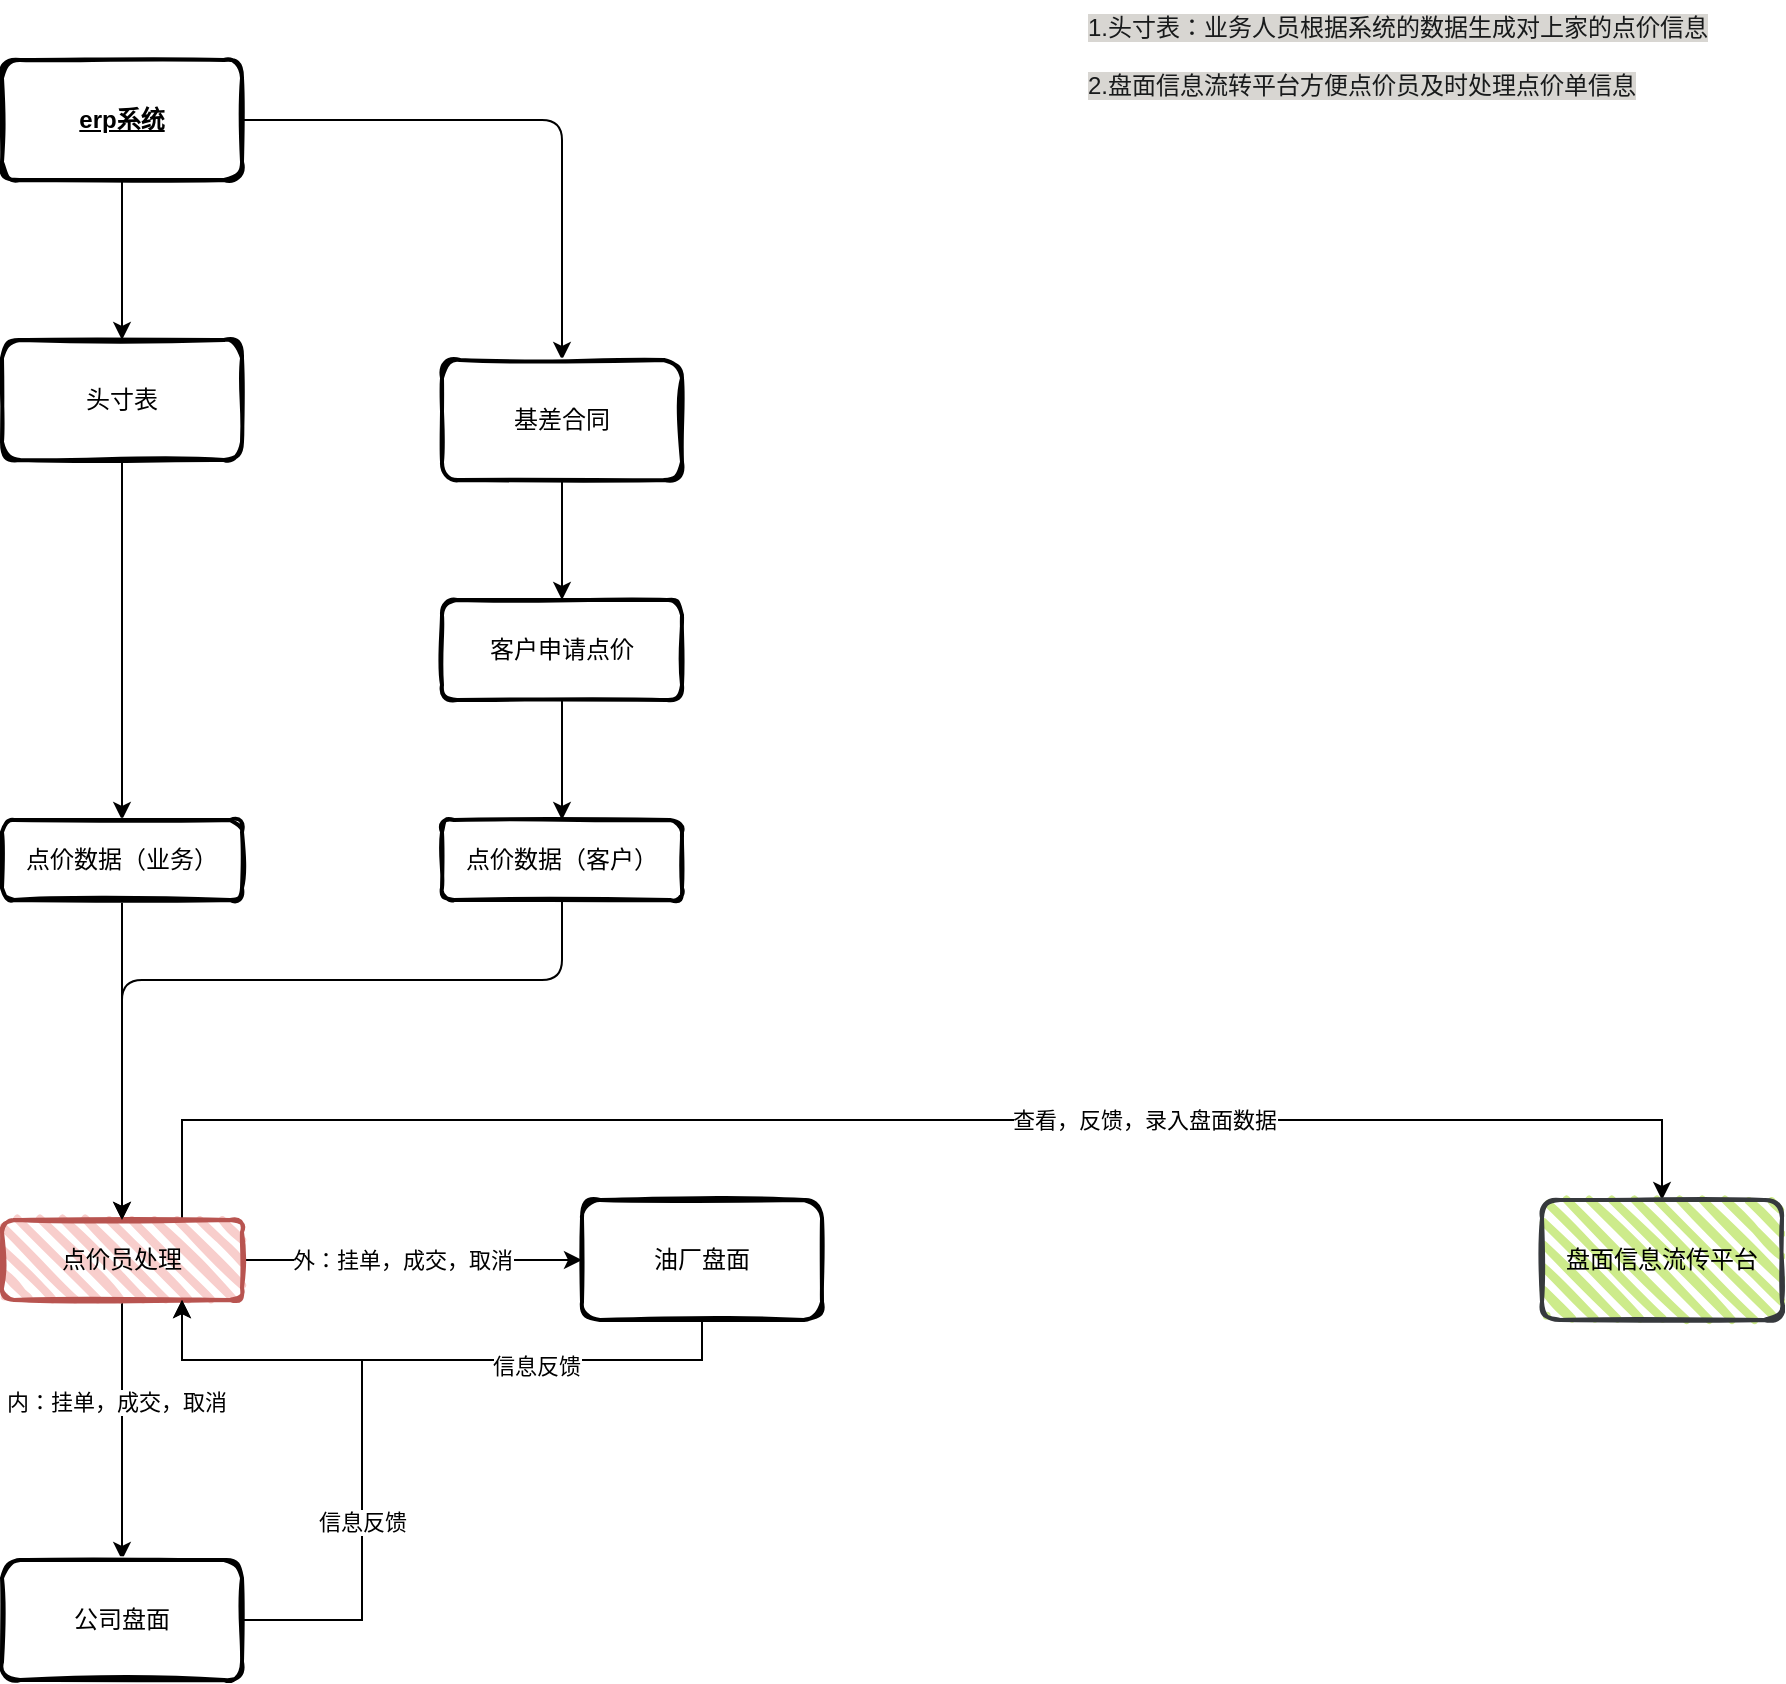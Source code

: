 <mxfile version="14.2.4" type="github">
  <diagram id="lXcrfVVGrMA9aEeiEGAd" name="Page-1">
    <mxGraphModel dx="1422" dy="716" grid="1" gridSize="10" guides="1" tooltips="1" connect="1" arrows="1" fold="1" page="1" pageScale="1" pageWidth="827" pageHeight="1169" math="0" shadow="0">
      <root>
        <mxCell id="0" />
        <mxCell id="1" parent="0" />
        <mxCell id="QCMrL3q-_LH4yGfjp8Oc-3" style="edgeStyle=orthogonalEdgeStyle;curved=0;rounded=1;sketch=0;orthogonalLoop=1;jettySize=auto;html=1;entryX=0.5;entryY=0;entryDx=0;entryDy=0;" parent="1" source="QCMrL3q-_LH4yGfjp8Oc-1" edge="1" target="QCMrL3q-_LH4yGfjp8Oc-4">
          <mxGeometry relative="1" as="geometry">
            <mxPoint x="220" y="490" as="targetPoint" />
          </mxGeometry>
        </mxCell>
        <mxCell id="QCMrL3q-_LH4yGfjp8Oc-22" style="edgeStyle=orthogonalEdgeStyle;curved=0;rounded=1;sketch=0;orthogonalLoop=1;jettySize=auto;html=1;entryX=0.5;entryY=0;entryDx=0;entryDy=0;" parent="1" source="QCMrL3q-_LH4yGfjp8Oc-1" target="QCMrL3q-_LH4yGfjp8Oc-20" edge="1">
          <mxGeometry relative="1" as="geometry" />
        </mxCell>
        <mxCell id="QCMrL3q-_LH4yGfjp8Oc-1" value="&lt;b&gt;&lt;u&gt;&lt;font color=&quot;#000000&quot;&gt;erp系统&lt;/font&gt;&lt;/u&gt;&lt;/b&gt;" style="rounded=1;whiteSpace=wrap;html=1;strokeWidth=2;fillWeight=4;hachureGap=8;hachureAngle=45;sketch=1;" parent="1" vertex="1">
          <mxGeometry x="160" y="210" width="120" height="60" as="geometry" />
        </mxCell>
        <mxCell id="QCMrL3q-_LH4yGfjp8Oc-13" style="edgeStyle=orthogonalEdgeStyle;curved=0;rounded=1;sketch=0;orthogonalLoop=1;jettySize=auto;html=1;entryX=0.5;entryY=0;entryDx=0;entryDy=0;" parent="1" source="QCMrL3q-_LH4yGfjp8Oc-4" target="QCMrL3q-_LH4yGfjp8Oc-7" edge="1">
          <mxGeometry relative="1" as="geometry" />
        </mxCell>
        <mxCell id="QCMrL3q-_LH4yGfjp8Oc-4" value="头寸表" style="rounded=1;whiteSpace=wrap;html=1;strokeWidth=2;fillWeight=4;hachureGap=8;hachureAngle=45;sketch=1;" parent="1" vertex="1">
          <mxGeometry x="160" y="350" width="120" height="60" as="geometry" />
        </mxCell>
        <mxCell id="QCMrL3q-_LH4yGfjp8Oc-14" style="edgeStyle=orthogonalEdgeStyle;curved=0;rounded=1;sketch=0;orthogonalLoop=1;jettySize=auto;html=1;entryX=0.5;entryY=0;entryDx=0;entryDy=0;" parent="1" source="QCMrL3q-_LH4yGfjp8Oc-7" target="QCMrL3q-_LH4yGfjp8Oc-10" edge="1">
          <mxGeometry relative="1" as="geometry" />
        </mxCell>
        <mxCell id="QCMrL3q-_LH4yGfjp8Oc-7" value="点价数据（业务）" style="rounded=1;whiteSpace=wrap;html=1;strokeWidth=2;fillWeight=4;hachureGap=8;hachureAngle=45;sketch=1;" parent="1" vertex="1">
          <mxGeometry x="160" y="590" width="120" height="40" as="geometry" />
        </mxCell>
        <mxCell id="onFKZqTKDnlbbtL8t5uv-3" style="edgeStyle=orthogonalEdgeStyle;rounded=0;orthogonalLoop=1;jettySize=auto;html=1;entryX=0.5;entryY=0;entryDx=0;entryDy=0;" edge="1" parent="1" source="QCMrL3q-_LH4yGfjp8Oc-10" target="QCMrL3q-_LH4yGfjp8Oc-29">
          <mxGeometry relative="1" as="geometry">
            <Array as="points">
              <mxPoint x="250" y="740" />
              <mxPoint x="990" y="740" />
            </Array>
          </mxGeometry>
        </mxCell>
        <mxCell id="onFKZqTKDnlbbtL8t5uv-4" value="查看，反馈，录入盘面数据" style="edgeLabel;html=1;align=center;verticalAlign=middle;resizable=0;points=[];" vertex="1" connectable="0" parent="onFKZqTKDnlbbtL8t5uv-3">
          <mxGeometry x="0.076" relative="1" as="geometry">
            <mxPoint x="84" as="offset" />
          </mxGeometry>
        </mxCell>
        <mxCell id="onFKZqTKDnlbbtL8t5uv-10" style="edgeStyle=orthogonalEdgeStyle;rounded=0;orthogonalLoop=1;jettySize=auto;html=1;" edge="1" parent="1" source="QCMrL3q-_LH4yGfjp8Oc-10" target="QCMrL3q-_LH4yGfjp8Oc-12">
          <mxGeometry relative="1" as="geometry" />
        </mxCell>
        <mxCell id="onFKZqTKDnlbbtL8t5uv-11" value="外：挂单，成交，取消" style="edgeLabel;html=1;align=center;verticalAlign=middle;resizable=0;points=[];" vertex="1" connectable="0" parent="onFKZqTKDnlbbtL8t5uv-10">
          <mxGeometry x="-0.235" y="1" relative="1" as="geometry">
            <mxPoint x="15" y="1" as="offset" />
          </mxGeometry>
        </mxCell>
        <mxCell id="onFKZqTKDnlbbtL8t5uv-14" style="edgeStyle=orthogonalEdgeStyle;rounded=0;orthogonalLoop=1;jettySize=auto;html=1;entryX=0.5;entryY=0;entryDx=0;entryDy=0;" edge="1" parent="1" source="QCMrL3q-_LH4yGfjp8Oc-10" target="QCMrL3q-_LH4yGfjp8Oc-16">
          <mxGeometry relative="1" as="geometry" />
        </mxCell>
        <mxCell id="onFKZqTKDnlbbtL8t5uv-15" value="内：挂单，成交，取消" style="edgeLabel;html=1;align=center;verticalAlign=middle;resizable=0;points=[];" vertex="1" connectable="0" parent="onFKZqTKDnlbbtL8t5uv-14">
          <mxGeometry x="-0.215" y="-3" relative="1" as="geometry">
            <mxPoint as="offset" />
          </mxGeometry>
        </mxCell>
        <mxCell id="QCMrL3q-_LH4yGfjp8Oc-10" value="点价员处理" style="rounded=1;whiteSpace=wrap;html=1;strokeWidth=2;fillWeight=4;hachureGap=8;hachureAngle=45;sketch=1;fillColor=#f8cecc;strokeColor=#b85450;" parent="1" vertex="1">
          <mxGeometry x="160" y="790" width="120" height="40" as="geometry" />
        </mxCell>
        <mxCell id="onFKZqTKDnlbbtL8t5uv-21" style="edgeStyle=orthogonalEdgeStyle;rounded=0;orthogonalLoop=1;jettySize=auto;html=1;entryX=0.75;entryY=1;entryDx=0;entryDy=0;" edge="1" parent="1" source="QCMrL3q-_LH4yGfjp8Oc-12" target="QCMrL3q-_LH4yGfjp8Oc-10">
          <mxGeometry relative="1" as="geometry">
            <Array as="points">
              <mxPoint x="510" y="860" />
              <mxPoint x="250" y="860" />
            </Array>
          </mxGeometry>
        </mxCell>
        <mxCell id="onFKZqTKDnlbbtL8t5uv-24" value="信息反馈" style="edgeLabel;html=1;align=center;verticalAlign=middle;resizable=0;points=[];" vertex="1" connectable="0" parent="onFKZqTKDnlbbtL8t5uv-21">
          <mxGeometry x="-0.336" y="3" relative="1" as="geometry">
            <mxPoint as="offset" />
          </mxGeometry>
        </mxCell>
        <mxCell id="QCMrL3q-_LH4yGfjp8Oc-12" value="油厂盘面" style="rounded=1;whiteSpace=wrap;html=1;strokeWidth=2;fillWeight=4;hachureGap=8;hachureAngle=45;sketch=1;" parent="1" vertex="1">
          <mxGeometry x="450" y="780" width="120" height="60" as="geometry" />
        </mxCell>
        <mxCell id="onFKZqTKDnlbbtL8t5uv-22" style="edgeStyle=orthogonalEdgeStyle;rounded=0;orthogonalLoop=1;jettySize=auto;html=1;entryX=0.75;entryY=1;entryDx=0;entryDy=0;" edge="1" parent="1" source="QCMrL3q-_LH4yGfjp8Oc-16" target="QCMrL3q-_LH4yGfjp8Oc-10">
          <mxGeometry relative="1" as="geometry">
            <Array as="points">
              <mxPoint x="340" y="990" />
              <mxPoint x="340" y="860" />
              <mxPoint x="250" y="860" />
            </Array>
          </mxGeometry>
        </mxCell>
        <mxCell id="onFKZqTKDnlbbtL8t5uv-23" value="信息反馈" style="edgeLabel;html=1;align=center;verticalAlign=middle;resizable=0;points=[];" vertex="1" connectable="0" parent="onFKZqTKDnlbbtL8t5uv-22">
          <mxGeometry x="-0.297" relative="1" as="geometry">
            <mxPoint as="offset" />
          </mxGeometry>
        </mxCell>
        <mxCell id="QCMrL3q-_LH4yGfjp8Oc-16" value="公司盘面" style="rounded=1;whiteSpace=wrap;html=1;strokeWidth=2;fillWeight=4;hachureGap=8;hachureAngle=45;sketch=1;" parent="1" vertex="1">
          <mxGeometry x="160" y="960" width="120" height="60" as="geometry" />
        </mxCell>
        <mxCell id="QCMrL3q-_LH4yGfjp8Oc-23" style="edgeStyle=orthogonalEdgeStyle;curved=0;rounded=1;sketch=0;orthogonalLoop=1;jettySize=auto;html=1;" parent="1" source="QCMrL3q-_LH4yGfjp8Oc-20" target="QCMrL3q-_LH4yGfjp8Oc-24" edge="1">
          <mxGeometry relative="1" as="geometry">
            <mxPoint x="650" y="220" as="targetPoint" />
          </mxGeometry>
        </mxCell>
        <mxCell id="QCMrL3q-_LH4yGfjp8Oc-20" value="基差合同" style="rounded=1;whiteSpace=wrap;html=1;strokeWidth=2;fillWeight=4;hachureGap=8;hachureAngle=45;sketch=1;" parent="1" vertex="1">
          <mxGeometry x="380" y="360" width="120" height="60" as="geometry" />
        </mxCell>
        <mxCell id="onFKZqTKDnlbbtL8t5uv-6" style="edgeStyle=orthogonalEdgeStyle;rounded=0;orthogonalLoop=1;jettySize=auto;html=1;entryX=0.5;entryY=0;entryDx=0;entryDy=0;" edge="1" parent="1" source="QCMrL3q-_LH4yGfjp8Oc-24" target="QCMrL3q-_LH4yGfjp8Oc-26">
          <mxGeometry relative="1" as="geometry" />
        </mxCell>
        <mxCell id="QCMrL3q-_LH4yGfjp8Oc-24" value="客户申请点价" style="rounded=1;whiteSpace=wrap;html=1;strokeWidth=2;fillWeight=4;hachureGap=8;hachureAngle=45;sketch=1;" parent="1" vertex="1">
          <mxGeometry x="380" y="480" width="120" height="50" as="geometry" />
        </mxCell>
        <mxCell id="QCMrL3q-_LH4yGfjp8Oc-28" style="edgeStyle=orthogonalEdgeStyle;curved=0;rounded=1;sketch=0;orthogonalLoop=1;jettySize=auto;html=1;exitX=0.5;exitY=1;exitDx=0;exitDy=0;" parent="1" source="QCMrL3q-_LH4yGfjp8Oc-26" target="QCMrL3q-_LH4yGfjp8Oc-10" edge="1">
          <mxGeometry relative="1" as="geometry">
            <Array as="points">
              <mxPoint x="440" y="670" />
              <mxPoint x="220" y="670" />
            </Array>
          </mxGeometry>
        </mxCell>
        <mxCell id="QCMrL3q-_LH4yGfjp8Oc-26" value="点价数据（客户）" style="rounded=1;whiteSpace=wrap;html=1;strokeWidth=2;fillWeight=4;hachureGap=8;hachureAngle=45;sketch=1;" parent="1" vertex="1">
          <mxGeometry x="380" y="590" width="120" height="40" as="geometry" />
        </mxCell>
        <mxCell id="QCMrL3q-_LH4yGfjp8Oc-29" value="盘面信息流传平台" style="rounded=1;whiteSpace=wrap;html=1;strokeWidth=2;fillWeight=4;hachureGap=8;hachureAngle=45;sketch=1;fillColor=#cdeb8b;strokeColor=#36393d;" parent="1" vertex="1">
          <mxGeometry x="930" y="780" width="120" height="60" as="geometry" />
        </mxCell>
        <mxCell id="onFKZqTKDnlbbtL8t5uv-18" value="&lt;span style=&quot;color: rgb(24 , 26 , 27) ; font-family: &amp;#34;helvetica&amp;#34; ; font-size: 12px ; font-style: normal ; font-weight: 400 ; letter-spacing: normal ; text-align: center ; text-indent: 0px ; text-transform: none ; word-spacing: 0px ; background-color: rgb(216 , 214 , 210) ; display: inline ; float: none&quot;&gt;1.头寸表：业务人员根据系统的数据生成对上家的点价信息&lt;br&gt;&lt;br&gt;2.盘面信息流转平台方便点价员及时处理点价单信息&lt;br&gt;&lt;/span&gt;" style="text;whiteSpace=wrap;html=1;" vertex="1" parent="1">
          <mxGeometry x="701" y="180" width="340" height="30" as="geometry" />
        </mxCell>
      </root>
    </mxGraphModel>
  </diagram>
</mxfile>

